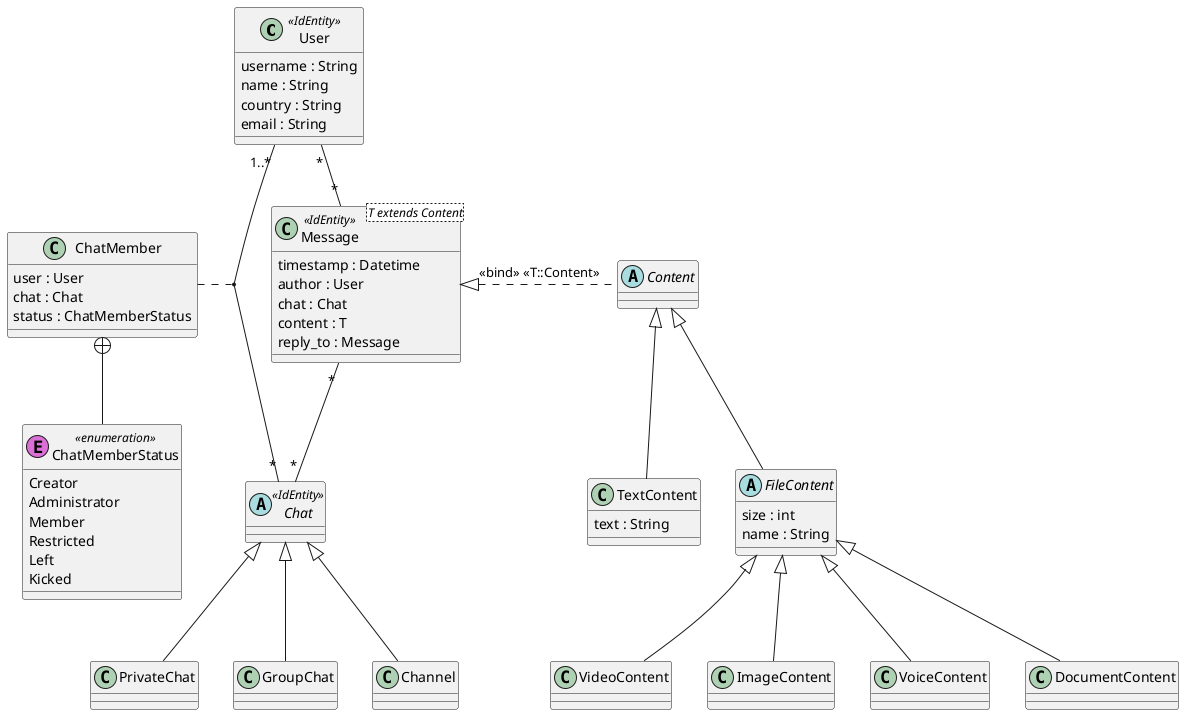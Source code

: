 @startuml

class User <<IdEntity>> {
    username : String
    name : String
    country : String
    email : String
}

abstract class Chat <<IdEntity>>

class ChatMember {
    user : User
    chat : Chat
    status : ChatMemberStatus
}

class ChatMemberStatus << (E,orchid) enumeration>> {
    Creator
    Administrator
    Member
    Restricted
    Left
    Kicked
}

ChatMember +-- ChatMemberStatus

class Message <T extends Content> <<IdEntity>> {
    timestamp : Datetime
    author : User
    chat : Chat
    content : T
    reply_to : Message
}

abstract class Content

class TextContent {
    text : String
}

abstract class FileContent {
    size : int
    name : String
}

' Attachment inheritance
Chat <|-- PrivateChat
Chat <|-- GroupChat
Chat <|-- Channel

' Content inheritance
Content <|-- TextContent
Content <|-- FileContent
FileContent <|-- VideoContent
FileContent <|-- ImageContent
FileContent <|-- VoiceContent
FileContent <|-- DocumentContent

User "1..*" -- "*" Chat
ChatMember .. (User, Chat) 

User "*" -- "*" Message
Message "*" -- "*" Chat

Message <|. Content : <<bind>> <<T::Content>>

@enduml
